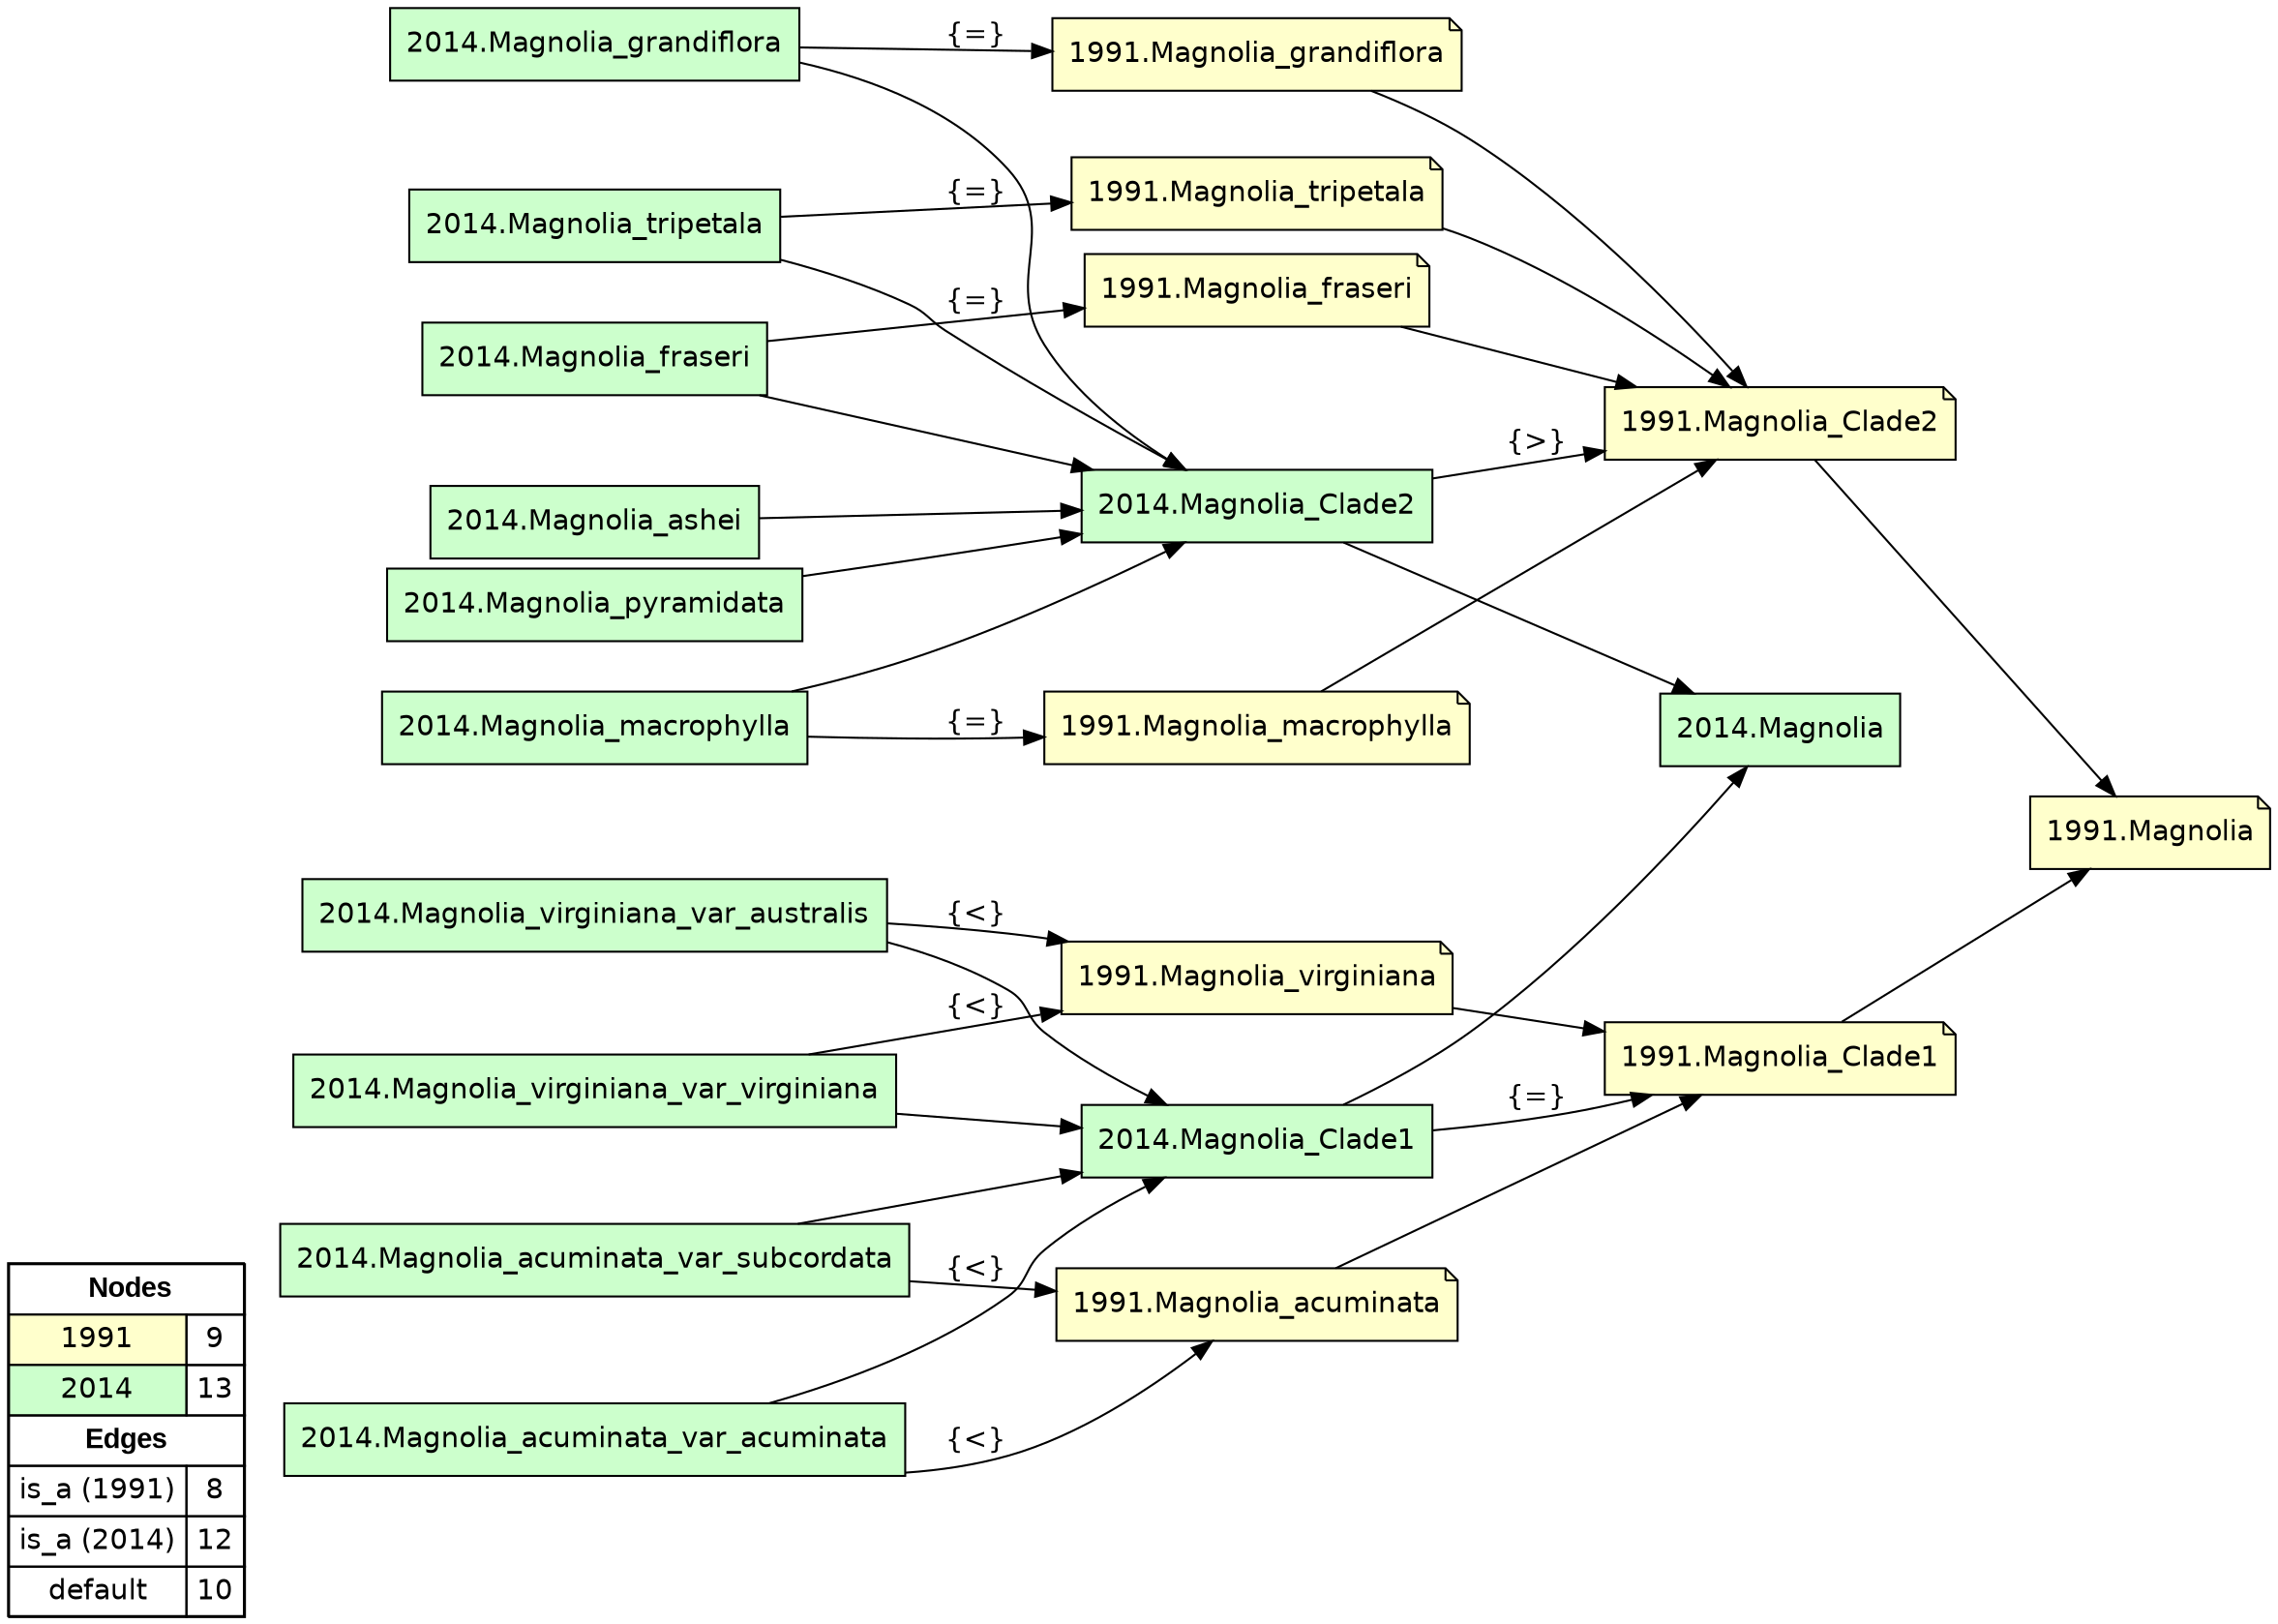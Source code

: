 digraph{
rankdir=LR
node[shape=circle style=filled fillcolor="#FFFFFF"] 
node[shape=note style=filled fillcolor="#FFFFCC" fontname="helvetica"] 
"1991.Magnolia_virginiana"
"1991.Magnolia_macrophylla"
"1991.Magnolia_grandiflora"
"1991.Magnolia_fraseri"
"1991.Magnolia_Clade2"
"1991.Magnolia_Clade1"
"1991.Magnolia_acuminata"
"1991.Magnolia"
"1991.Magnolia_tripetala"
node[shape=circle style=filled fillcolor="#FFFFFF"] 
node[shape=box style=filled fillcolor="#CCFFCC" fontname="helvetica"] 
"2014.Magnolia_tripetala"
"2014.Magnolia_Clade2"
"2014.Magnolia_Clade1"
"2014.Magnolia_fraseri"
"2014.Magnolia_acuminata_var_subcordata"
"2014.Magnolia_ashei"
"2014.Magnolia_virginiana_var_australis"
"2014.Magnolia_grandiflora"
"2014.Magnolia_acuminata_var_acuminata"
"2014.Magnolia"
"2014.Magnolia_virginiana_var_virginiana"
"2014.Magnolia_macrophylla"
"2014.Magnolia_pyramidata"
edge[style=solid color="#000000" constraint=true penwidth=1 dir=forward]
edge[style=solid color="#000000" constraint=true penwidth=1 dir=forward]
"1991.Magnolia_virginiana" -> "1991.Magnolia_Clade1"
"1991.Magnolia_grandiflora" -> "1991.Magnolia_Clade2"
"1991.Magnolia_fraseri" -> "1991.Magnolia_Clade2"
"1991.Magnolia_macrophylla" -> "1991.Magnolia_Clade2"
"1991.Magnolia_tripetala" -> "1991.Magnolia_Clade2"
"1991.Magnolia_Clade1" -> "1991.Magnolia"
"1991.Magnolia_Clade2" -> "1991.Magnolia"
"1991.Magnolia_acuminata" -> "1991.Magnolia_Clade1"
edge[style=solid color="#000000" constraint=true penwidth=1 dir=forward]
edge[style=solid color="#000000" constraint=true penwidth=1 dir=forward]
"2014.Magnolia_acuminata_var_acuminata" -> "2014.Magnolia_Clade1"
"2014.Magnolia_fraseri" -> "2014.Magnolia_Clade2"
"2014.Magnolia_Clade2" -> "2014.Magnolia"
"2014.Magnolia_tripetala" -> "2014.Magnolia_Clade2"
"2014.Magnolia_macrophylla" -> "2014.Magnolia_Clade2"
"2014.Magnolia_virginiana_var_virginiana" -> "2014.Magnolia_Clade1"
"2014.Magnolia_grandiflora" -> "2014.Magnolia_Clade2"
"2014.Magnolia_ashei" -> "2014.Magnolia_Clade2"
"2014.Magnolia_acuminata_var_subcordata" -> "2014.Magnolia_Clade1"
"2014.Magnolia_pyramidata" -> "2014.Magnolia_Clade2"
"2014.Magnolia_virginiana_var_australis" -> "2014.Magnolia_Clade1"
"2014.Magnolia_Clade1" -> "2014.Magnolia"
edge[style=solid color="#000000" constraint=true penwidth=1 dir=forward]
edge[style=solid color="#000000" constraint=true penwidth=1 dir=forward]
"2014.Magnolia_acuminata_var_acuminata" -> "1991.Magnolia_acuminata" [label="{<}"]
"2014.Magnolia_Clade2" -> "1991.Magnolia_Clade2" [label="{>}"]
"2014.Magnolia_fraseri" -> "1991.Magnolia_fraseri" [label="{=}"]
"2014.Magnolia_grandiflora" -> "1991.Magnolia_grandiflora" [label="{=}"]
"2014.Magnolia_Clade1" -> "1991.Magnolia_Clade1" [label="{=}"]
"2014.Magnolia_macrophylla" -> "1991.Magnolia_macrophylla" [label="{=}"]
"2014.Magnolia_acuminata_var_subcordata" -> "1991.Magnolia_acuminata" [label="{<}"]
"2014.Magnolia_virginiana_var_virginiana" -> "1991.Magnolia_virginiana" [label="{<}"]
"2014.Magnolia_virginiana_var_australis" -> "1991.Magnolia_virginiana" [label="{<}"]
"2014.Magnolia_tripetala" -> "1991.Magnolia_tripetala" [label="{=}"]
edge[style=solid color="#000000" constraint=true penwidth=1 dir=forward]
edge[style=dashed color="#AA00FF" constraint=true penwidth=2 dir=both]
node[shape=box] 
{rank=source Legend [fillcolor= white margin=0 label=< 
 <TABLE BORDER="0" CELLBORDER="1" CELLSPACING="0" CELLPADDING="4"> 
<TR> <TD COLSPAN="2"><font face="Arial Black"> Nodes</font></TD> </TR> 
<TR> 
 <TD bgcolor="#FFFFCC" fontname="helvetica">1991</TD> 
 <TD>9</TD> 
 </TR> 
<TR> 
 <TD bgcolor="#CCFFCC" fontname="helvetica">2014</TD> 
 <TD>13</TD> 
 </TR> 
<TR> <TD COLSPAN="2"><font face = "Arial Black"> Edges </font></TD> </TR> 
<TR> 
 <TD><font color ="#000000">is_a (1991)</font></TD><TD>8</TD>
</TR>
<TR> 
 <TD><font color ="#000000">is_a (2014)</font></TD><TD>12</TD>
</TR>
<TR> 
 <TD><font color ="#000000">default</font></TD><TD>10</TD>
</TR>
</TABLE> 
 >] } 
}
